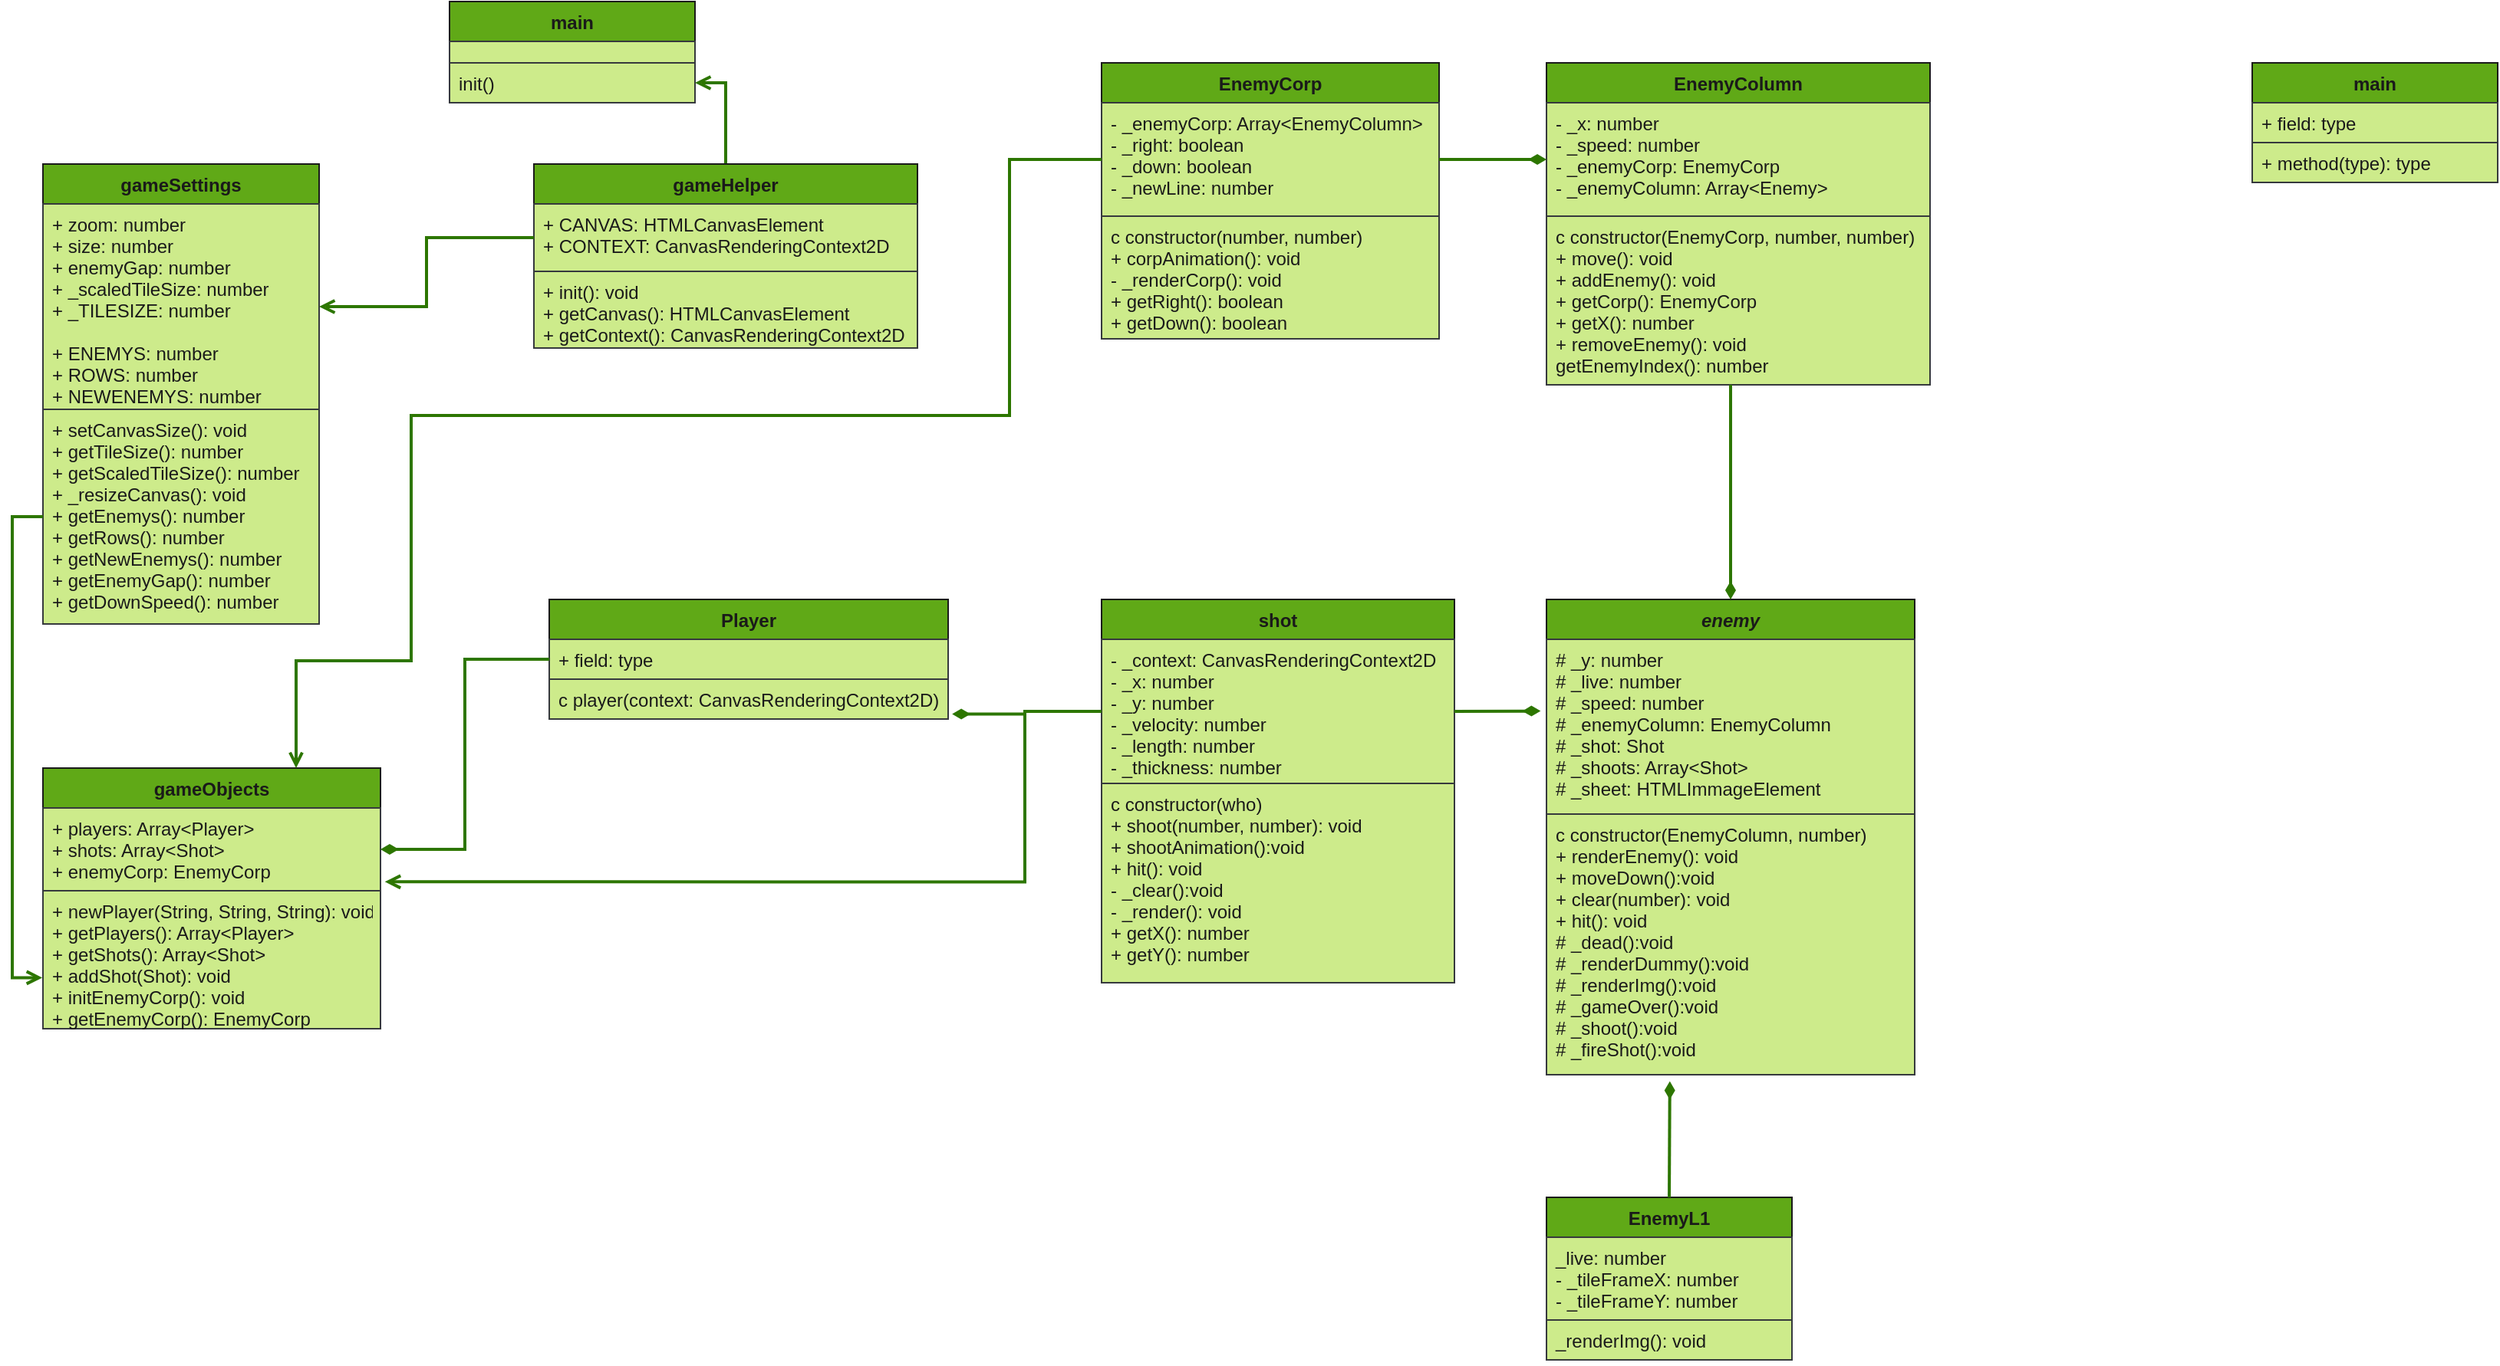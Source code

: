 <mxfile>
    <diagram id="eytjVthPBlMdNpsndXKb" name="Page-1">
        <mxGraphModel dx="171" dy="1329" grid="1" gridSize="10" guides="1" tooltips="1" connect="1" arrows="1" fold="1" page="1" pageScale="1" pageWidth="850" pageHeight="1100" math="0" shadow="0">
            <root>
                <mxCell id="0"/>
                <mxCell id="1" parent="0"/>
                <mxCell id="2" value="Player" style="swimlane;fontStyle=1;align=center;verticalAlign=top;childLayout=stackLayout;horizontal=1;startSize=26;horizontalStack=0;resizeParent=1;resizeParentMax=0;resizeLast=0;collapsible=1;marginBottom=0;rounded=0;shadow=0;fontColor=#1A1A1A;strokeColor=#1A1A1A;fillColor=#60a917;swimlaneFillColor=#CDEB8B;glass=0;sketch=0;" parent="1" vertex="1">
                    <mxGeometry x="410" y="390" width="260" height="78" as="geometry"/>
                </mxCell>
                <mxCell id="3" value="+ field: type" style="text;strokeColor=#36393d;fillColor=#CDEB8B;align=left;verticalAlign=top;spacingLeft=4;spacingRight=4;overflow=hidden;rotatable=0;points=[[0,0.5],[1,0.5]];portConstraint=eastwest;fontColor=#1A1A1A;" parent="2" vertex="1">
                    <mxGeometry y="26" width="260" height="26" as="geometry"/>
                </mxCell>
                <mxCell id="5" value="c player(context: CanvasRenderingContext2D)" style="text;strokeColor=#36393d;fillColor=#CDEB8B;align=left;verticalAlign=top;spacingLeft=4;spacingRight=4;overflow=hidden;rotatable=0;points=[[0,0.5],[1,0.5]];portConstraint=eastwest;fontColor=#1A1A1A;" parent="2" vertex="1">
                    <mxGeometry y="52" width="260" height="26" as="geometry"/>
                </mxCell>
                <mxCell id="6" value="main" style="swimlane;fontStyle=1;align=center;verticalAlign=top;childLayout=stackLayout;horizontal=1;startSize=26;horizontalStack=0;resizeParent=1;resizeParentMax=0;resizeLast=0;collapsible=1;marginBottom=0;fillColor=#60a917;rounded=0;glass=0;shadow=0;sketch=0;labelBackgroundColor=none;fontColor=#1A1A1A;swimlaneFillColor=#CDEB8B;strokeColor=#1A1A1A;" parent="1" vertex="1">
                    <mxGeometry x="345" width="160" height="66" as="geometry">
                        <mxRectangle x="340" y="10" width="60" height="26" as="alternateBounds"/>
                    </mxGeometry>
                </mxCell>
                <mxCell id="7" value="" style="text;strokeColor=#36393d;align=left;verticalAlign=top;spacingLeft=4;spacingRight=4;overflow=hidden;rotatable=0;points=[[0,0.5],[1,0.5]];portConstraint=eastwest;fontColor=#1A1A1A;fillColor=#CDEB8B;" parent="6" vertex="1">
                    <mxGeometry y="26" width="160" height="14" as="geometry"/>
                </mxCell>
                <mxCell id="9" value="init()" style="text;strokeColor=#36393d;fillColor=#cdeb8b;align=left;verticalAlign=top;spacingLeft=4;spacingRight=4;overflow=hidden;rotatable=0;points=[[0,0.5],[1,0.5]];portConstraint=eastwest;fontColor=#1A1A1A;" parent="6" vertex="1">
                    <mxGeometry y="40" width="160" height="26" as="geometry"/>
                </mxCell>
                <mxCell id="12" value="shot" style="swimlane;fontStyle=1;align=center;verticalAlign=top;childLayout=stackLayout;horizontal=1;startSize=26;horizontalStack=0;resizeParent=1;resizeParentMax=0;resizeLast=0;collapsible=1;marginBottom=0;fillColor=#60a917;rounded=0;glass=0;shadow=0;sketch=0;labelBackgroundColor=none;fontColor=#1A1A1A;swimlaneFillColor=#CDEB8B;strokeColor=#1A1A1A;noLabel=0;" parent="1" vertex="1">
                    <mxGeometry x="770" y="390" width="230" height="250" as="geometry">
                        <mxRectangle x="340" y="10" width="60" height="26" as="alternateBounds"/>
                    </mxGeometry>
                </mxCell>
                <mxCell id="13" value="- _context: CanvasRenderingContext2D&#10;- _x: number&#10;- _y: number&#10;- _velocity: number&#10;- _length: number&#10;- _thickness: number" style="text;strokeColor=#36393d;align=left;verticalAlign=top;spacingLeft=4;spacingRight=4;overflow=hidden;rotatable=0;points=[[0,0.5],[1,0.5]];portConstraint=eastwest;fontColor=#1A1A1A;fillColor=#CDEB8B;noLabel=0;absoluteArcSize=0;container=0;dropTarget=0;collapsible=0;expand=1;backgroundOutline=0;resizable=1;resizeHeight=0;treeFolding=0;snapToPoint=1;" parent="12" vertex="1">
                    <mxGeometry y="26" width="230" height="94" as="geometry"/>
                </mxCell>
                <mxCell id="14" value="c constructor(who)&#10;+ shoot(number, number): void&#10;+ shootAnimation():void&#10;+ hit(): void&#10;- _clear():void&#10;- _render(): void&#10;+ getX(): number&#10;+ getY(): number&#10;" style="text;strokeColor=#36393d;fillColor=#cdeb8b;align=left;verticalAlign=top;spacingLeft=4;spacingRight=4;overflow=hidden;rotatable=0;points=[[0,0.5],[1,0.5]];portConstraint=eastwest;fontColor=#1A1A1A;" parent="12" vertex="1">
                    <mxGeometry y="120" width="230" height="130" as="geometry"/>
                </mxCell>
                <mxCell id="22" value="enemy" style="swimlane;fontStyle=3;align=center;verticalAlign=top;childLayout=stackLayout;horizontal=1;startSize=26;horizontalStack=0;resizeParent=1;resizeParentMax=0;resizeLast=0;collapsible=1;marginBottom=0;fillColor=#60a917;rounded=0;glass=0;shadow=0;sketch=0;labelBackgroundColor=none;fontColor=#1A1A1A;swimlaneFillColor=#CDEB8B;strokeColor=#1A1A1A;" parent="1" vertex="1">
                    <mxGeometry x="1060" y="390" width="240" height="310" as="geometry">
                        <mxRectangle x="1060" y="390" width="60" height="26" as="alternateBounds"/>
                    </mxGeometry>
                </mxCell>
                <mxCell id="23" value="# _y: number&#10;# _live: number&#10;# _speed: number&#10;# _enemyColumn: EnemyColumn&#10;# _shot: Shot&#10;# _shoots: Array&lt;Shot&gt;&#10;# _sheet: HTMLImmageElement" style="text;strokeColor=#36393d;align=left;verticalAlign=top;spacingLeft=4;spacingRight=4;overflow=hidden;rotatable=0;points=[[0,0.5],[1,0.5]];portConstraint=eastwest;fontColor=#1A1A1A;fillColor=#CDEB8B;" parent="22" vertex="1">
                    <mxGeometry y="26" width="240" height="114" as="geometry"/>
                </mxCell>
                <mxCell id="24" value="c constructor(EnemyColumn, number)&#10;+ renderEnemy(): void&#10;+ moveDown():void&#10;+ clear(number): void&#10;+ hit(): void&#10;# _dead():void&#10;# _renderDummy():void&#10;# _renderImg():void&#10;# _gameOver():void&#10;# _shoot():void&#10;# _fireShot():void" style="text;strokeColor=#36393d;fillColor=#cdeb8b;align=left;verticalAlign=top;spacingLeft=4;spacingRight=4;overflow=hidden;rotatable=0;points=[[0,0.5],[1,0.5]];portConstraint=eastwest;fontColor=#1A1A1A;" parent="22" vertex="1">
                    <mxGeometry y="140" width="240" height="170" as="geometry"/>
                </mxCell>
                <mxCell id="25" value="EnemyL1" style="swimlane;fontStyle=1;align=center;verticalAlign=top;childLayout=stackLayout;horizontal=1;startSize=26;horizontalStack=0;resizeParent=1;resizeParentMax=0;resizeLast=0;collapsible=1;marginBottom=0;fillColor=#60a917;rounded=0;glass=0;shadow=0;sketch=0;labelBackgroundColor=none;fontColor=#1A1A1A;swimlaneFillColor=#CDEB8B;strokeColor=#1A1A1A;" parent="1" vertex="1">
                    <mxGeometry x="1060" y="780" width="160" height="106" as="geometry">
                        <mxRectangle x="340" y="10" width="60" height="26" as="alternateBounds"/>
                    </mxGeometry>
                </mxCell>
                <mxCell id="26" value="_live: number&#10;- _tileFrameX: number&#10;- _tileFrameY: number" style="text;strokeColor=#36393d;align=left;verticalAlign=top;spacingLeft=4;spacingRight=4;overflow=hidden;rotatable=0;points=[[0,0.5],[1,0.5]];portConstraint=eastwest;fontColor=#1A1A1A;fillColor=#CDEB8B;" parent="25" vertex="1">
                    <mxGeometry y="26" width="160" height="54" as="geometry"/>
                </mxCell>
                <mxCell id="27" value="_renderImg(): void" style="text;strokeColor=#36393d;fillColor=#cdeb8b;align=left;verticalAlign=top;spacingLeft=4;spacingRight=4;overflow=hidden;rotatable=0;points=[[0,0.5],[1,0.5]];portConstraint=eastwest;fontColor=#1A1A1A;" parent="25" vertex="1">
                    <mxGeometry y="80" width="160" height="26" as="geometry"/>
                </mxCell>
                <mxCell id="30" value="" style="endArrow=diamondThin;endFill=1;html=1;strokeColor=#2D7600;strokeWidth=2;exitX=0.5;exitY=0;exitDx=0;exitDy=0;entryX=0.335;entryY=1.025;entryDx=0;entryDy=0;entryPerimeter=0;fontColor=#1A1A1A;labelBackgroundColor=#2a2a2a;jumpStyle=gap;jumpSize=16;rounded=0;fillColor=#60a917;" parent="1" source="25" target="24" edge="1">
                    <mxGeometry width="160" relative="1" as="geometry">
                        <mxPoint x="870" y="740" as="sourcePoint"/>
                        <mxPoint x="1140" y="750" as="targetPoint"/>
                        <Array as="points"/>
                    </mxGeometry>
                </mxCell>
                <mxCell id="31" value="EnemyColumn" style="swimlane;fontStyle=1;align=center;verticalAlign=top;childLayout=stackLayout;horizontal=1;startSize=26;horizontalStack=0;resizeParent=1;resizeParentMax=0;resizeLast=0;collapsible=1;marginBottom=0;fillColor=#60a917;rounded=0;glass=0;shadow=0;sketch=0;labelBackgroundColor=none;fontColor=#1A1A1A;swimlaneFillColor=#CDEB8B;strokeColor=#1A1A1A;" parent="1" vertex="1">
                    <mxGeometry x="1060" y="40" width="250" height="210" as="geometry">
                        <mxRectangle x="340" y="10" width="60" height="26" as="alternateBounds"/>
                    </mxGeometry>
                </mxCell>
                <mxCell id="32" value="- _x: number&#10;- _speed: number&#10;- _enemyCorp: EnemyCorp&#10;- _enemyColumn: Array&lt;Enemy&gt;" style="text;strokeColor=#36393d;align=left;verticalAlign=top;spacingLeft=4;spacingRight=4;overflow=hidden;rotatable=0;points=[[0,0.5],[1,0.5]];portConstraint=eastwest;fontColor=#1A1A1A;fillColor=#CDEB8B;" parent="31" vertex="1">
                    <mxGeometry y="26" width="250" height="74" as="geometry"/>
                </mxCell>
                <mxCell id="33" value="c constructor(EnemyCorp, number, number)&#10;+ move(): void&#10;+ addEnemy(): void&#10;+ getCorp(): EnemyCorp&#10;+ getX(): number&#10;+ removeEnemy(): void&#10;getEnemyIndex(): number" style="text;strokeColor=#36393d;fillColor=#cdeb8b;align=left;verticalAlign=top;spacingLeft=4;spacingRight=4;overflow=hidden;rotatable=0;points=[[0,0.5],[1,0.5]];portConstraint=eastwest;fontColor=#1A1A1A;" parent="31" vertex="1">
                    <mxGeometry y="100" width="250" height="110" as="geometry"/>
                </mxCell>
                <mxCell id="35" style="edgeStyle=orthogonalEdgeStyle;rounded=0;orthogonalLoop=1;jettySize=auto;html=1;entryX=0.5;entryY=0;entryDx=0;entryDy=0;endArrow=diamondThin;endFill=1;fontColor=#1A1A1A;strokeColor=#2D7600;strokeWidth=2;jumpStyle=none;exitX=0.48;exitY=1;exitDx=0;exitDy=0;exitPerimeter=0;fillColor=#60a917;" parent="1" source="33" target="22" edge="1">
                    <mxGeometry relative="1" as="geometry">
                        <mxPoint x="1170" y="280" as="sourcePoint"/>
                        <mxPoint x="1070" y="483" as="targetPoint"/>
                    </mxGeometry>
                </mxCell>
                <mxCell id="37" value="EnemyCorp" style="swimlane;fontStyle=1;align=center;verticalAlign=top;childLayout=stackLayout;horizontal=1;startSize=26;horizontalStack=0;resizeParent=1;resizeParentMax=0;resizeLast=0;collapsible=1;marginBottom=0;fillColor=#60a917;rounded=0;glass=0;shadow=0;sketch=0;labelBackgroundColor=none;fontColor=#1A1A1A;swimlaneFillColor=#CDEB8B;strokeColor=#1A1A1A;" parent="1" vertex="1">
                    <mxGeometry x="770" y="40" width="220" height="180" as="geometry">
                        <mxRectangle x="340" y="10" width="60" height="26" as="alternateBounds"/>
                    </mxGeometry>
                </mxCell>
                <mxCell id="38" value="- _enemyCorp: Array&lt;EnemyColumn&gt;&#10;- _right: boolean&#10;- _down: boolean&#10;- _newLine: number" style="text;strokeColor=#36393d;align=left;verticalAlign=top;spacingLeft=4;spacingRight=4;overflow=hidden;rotatable=0;points=[[0,0.5],[1,0.5]];portConstraint=eastwest;fontColor=#1A1A1A;fillColor=#CDEB8B;" parent="37" vertex="1">
                    <mxGeometry y="26" width="220" height="74" as="geometry"/>
                </mxCell>
                <mxCell id="39" value="c constructor(number, number)&#10;+ corpAnimation(): void&#10;- _renderCorp(): void&#10;+ getRight(): boolean&#10;+ getDown(): boolean" style="text;strokeColor=#36393d;fillColor=#cdeb8b;align=left;verticalAlign=top;spacingLeft=4;spacingRight=4;overflow=hidden;rotatable=0;points=[[0,0.5],[1,0.5]];portConstraint=eastwest;fontColor=#1A1A1A;" parent="37" vertex="1">
                    <mxGeometry y="100" width="220" height="80" as="geometry"/>
                </mxCell>
                <mxCell id="40" style="edgeStyle=orthogonalEdgeStyle;rounded=0;orthogonalLoop=1;jettySize=auto;html=1;entryX=0;entryY=0.5;entryDx=0;entryDy=0;endArrow=diamondThin;endFill=1;fontColor=#1A1A1A;strokeColor=#2D7600;strokeWidth=2;jumpStyle=none;exitX=1;exitY=0.5;exitDx=0;exitDy=0;fillColor=#60a917;" parent="1" source="38" target="32" edge="1">
                    <mxGeometry relative="1" as="geometry">
                        <mxPoint x="940" y="103" as="sourcePoint"/>
                        <mxPoint x="950" y="230" as="targetPoint"/>
                    </mxGeometry>
                </mxCell>
                <mxCell id="42" style="edgeStyle=orthogonalEdgeStyle;rounded=0;jumpStyle=gap;jumpSize=16;orthogonalLoop=1;jettySize=auto;html=1;labelBackgroundColor=#2a2a2a;endArrow=diamondThin;endFill=1;strokeColor=#2D7600;strokeWidth=2;fontColor=#1A1A1A;entryX=-0.016;entryY=0.41;entryDx=0;entryDy=0;entryPerimeter=0;fillColor=#60a917;" parent="1" source="13" target="23" edge="1">
                    <mxGeometry relative="1" as="geometry">
                        <mxPoint x="1060" y="463" as="targetPoint"/>
                    </mxGeometry>
                </mxCell>
                <mxCell id="43" style="edgeStyle=orthogonalEdgeStyle;rounded=0;jumpStyle=gap;jumpSize=16;orthogonalLoop=1;jettySize=auto;html=1;labelBackgroundColor=#2a2a2a;endArrow=diamondThin;endFill=1;strokeColor=#2D7600;strokeWidth=2;fontColor=#1A1A1A;entryX=1.01;entryY=0.874;entryDx=0;entryDy=0;entryPerimeter=0;fillColor=#60a917;" parent="1" source="13" target="5" edge="1">
                    <mxGeometry relative="1" as="geometry">
                        <mxPoint x="700" y="463" as="targetPoint"/>
                    </mxGeometry>
                </mxCell>
                <mxCell id="44" value="main" style="swimlane;fontStyle=1;align=center;verticalAlign=top;childLayout=stackLayout;horizontal=1;startSize=26;horizontalStack=0;resizeParent=1;resizeParentMax=0;resizeLast=0;collapsible=1;marginBottom=0;fillColor=#60a917;rounded=0;glass=0;shadow=0;sketch=0;labelBackgroundColor=none;fontColor=#1A1A1A;swimlaneFillColor=#CDEB8B;strokeColor=#1A1A1A;" parent="1" vertex="1">
                    <mxGeometry x="1520" y="40" width="160" height="78" as="geometry">
                        <mxRectangle x="340" y="10" width="60" height="26" as="alternateBounds"/>
                    </mxGeometry>
                </mxCell>
                <mxCell id="45" value="+ field: type" style="text;strokeColor=#36393d;align=left;verticalAlign=top;spacingLeft=4;spacingRight=4;overflow=hidden;rotatable=0;points=[[0,0.5],[1,0.5]];portConstraint=eastwest;fontColor=#1A1A1A;fillColor=#CDEB8B;" parent="44" vertex="1">
                    <mxGeometry y="26" width="160" height="26" as="geometry"/>
                </mxCell>
                <mxCell id="46" value="+ method(type): type" style="text;strokeColor=#36393d;fillColor=#cdeb8b;align=left;verticalAlign=top;spacingLeft=4;spacingRight=4;overflow=hidden;rotatable=0;points=[[0,0.5],[1,0.5]];portConstraint=eastwest;fontColor=#1A1A1A;" parent="44" vertex="1">
                    <mxGeometry y="52" width="160" height="26" as="geometry"/>
                </mxCell>
                <mxCell id="57" style="edgeStyle=orthogonalEdgeStyle;rounded=0;orthogonalLoop=1;jettySize=auto;html=1;endArrow=open;endFill=0;strokeColor=#2D7600;strokeWidth=2;fillColor=#60a917;fontColor=#1A1A1A;" parent="1" source="47" target="9" edge="1">
                    <mxGeometry relative="1" as="geometry"/>
                </mxCell>
                <mxCell id="47" value="gameHelper" style="swimlane;fontStyle=1;align=center;verticalAlign=top;childLayout=stackLayout;horizontal=1;startSize=26;horizontalStack=0;resizeParent=1;resizeParentMax=0;resizeLast=0;collapsible=1;marginBottom=0;fillColor=#60a917;rounded=0;glass=0;shadow=0;sketch=0;labelBackgroundColor=none;fontColor=#1A1A1A;swimlaneFillColor=#CDEB8B;strokeColor=#1A1A1A;" parent="1" vertex="1">
                    <mxGeometry x="400" y="106" width="250" height="120" as="geometry">
                        <mxRectangle x="400" y="106" width="110" height="26" as="alternateBounds"/>
                    </mxGeometry>
                </mxCell>
                <mxCell id="48" value="+ CANVAS: HTMLCanvasElement&#10;+ CONTEXT: CanvasRenderingContext2D" style="text;strokeColor=#36393d;align=left;verticalAlign=top;spacingLeft=4;spacingRight=4;overflow=hidden;rotatable=0;points=[[0,0.5],[1,0.5]];portConstraint=eastwest;fontColor=#1A1A1A;fillColor=#CDEB8B;" parent="47" vertex="1">
                    <mxGeometry y="26" width="250" height="44" as="geometry"/>
                </mxCell>
                <mxCell id="49" value="+ init(): void&#10;+ getCanvas(): HTMLCanvasElement&#10;+ getContext(): CanvasRenderingContext2D" style="text;strokeColor=#36393d;fillColor=#cdeb8b;align=left;verticalAlign=top;spacingLeft=4;spacingRight=4;overflow=hidden;rotatable=0;points=[[0,0.5],[1,0.5]];portConstraint=eastwest;fontColor=#1A1A1A;" parent="47" vertex="1">
                    <mxGeometry y="70" width="250" height="50" as="geometry"/>
                </mxCell>
                <mxCell id="53" value="gameSettings" style="swimlane;fontStyle=1;align=center;verticalAlign=top;childLayout=stackLayout;horizontal=1;startSize=26;horizontalStack=0;resizeParent=1;resizeParentMax=0;resizeLast=0;collapsible=1;marginBottom=0;fillColor=#60a917;rounded=0;glass=0;shadow=0;sketch=0;labelBackgroundColor=none;fontColor=#1A1A1A;swimlaneFillColor=#CDEB8B;strokeColor=#1A1A1A;" parent="1" vertex="1">
                    <mxGeometry x="80" y="106" width="180" height="300" as="geometry">
                        <mxRectangle x="80" y="106" width="120" height="26" as="alternateBounds"/>
                    </mxGeometry>
                </mxCell>
                <mxCell id="54" value="+ zoom: number&#10;+ size: number&#10;+ enemyGap: number&#10;+ _scaledTileSize: number&#10;+ _TILESIZE: number&#10;&#10;+ ENEMYS: number&#10;+ ROWS: number&#10;+ NEWENEMYS: number" style="text;strokeColor=#36393d;align=left;verticalAlign=top;spacingLeft=4;spacingRight=4;overflow=hidden;rotatable=0;points=[[0,0.5],[1,0.5]];portConstraint=eastwest;fontColor=#1A1A1A;fillColor=#CDEB8B;" parent="53" vertex="1">
                    <mxGeometry y="26" width="180" height="134" as="geometry"/>
                </mxCell>
                <mxCell id="55" value="+ setCanvasSize(): void&#10;+ getTileSize(): number&#10;+ getScaledTileSize(): number&#10;+ _resizeCanvas(): void&#10;+ getEnemys(): number&#10;+ getRows(): number&#10;+ getNewEnemys(): number&#10;+ getEnemyGap(): number&#10;+ getDownSpeed(): number" style="text;strokeColor=#36393d;fillColor=#cdeb8b;align=left;verticalAlign=top;spacingLeft=4;spacingRight=4;overflow=hidden;rotatable=0;points=[[0,0.5],[1,0.5]];portConstraint=eastwest;fontColor=#1A1A1A;" parent="53" vertex="1">
                    <mxGeometry y="160" width="180" height="140" as="geometry"/>
                </mxCell>
                <mxCell id="56" style="edgeStyle=orthogonalEdgeStyle;rounded=0;orthogonalLoop=1;jettySize=auto;html=1;endArrow=open;endFill=0;fontColor=#1A1A1A;strokeColor=#2D7600;strokeWidth=2;fillColor=#60a917;" parent="1" source="48" target="54" edge="1">
                    <mxGeometry relative="1" as="geometry"/>
                </mxCell>
                <mxCell id="58" value="gameObjects" style="swimlane;fontStyle=1;align=center;verticalAlign=top;childLayout=stackLayout;horizontal=1;startSize=26;horizontalStack=0;resizeParent=1;resizeParentMax=0;resizeLast=0;collapsible=1;marginBottom=0;fillColor=#60a917;rounded=0;glass=0;shadow=0;sketch=0;labelBackgroundColor=none;fontColor=#1A1A1A;swimlaneFillColor=#CDEB8B;strokeColor=#1A1A1A;" parent="1" vertex="1">
                    <mxGeometry x="80" y="500" width="220" height="170" as="geometry">
                        <mxRectangle x="80" y="500" width="130" height="26" as="alternateBounds"/>
                    </mxGeometry>
                </mxCell>
                <mxCell id="59" value="+ players: Array&lt;Player&gt;&#10;+ shots: Array&lt;Shot&gt;&#10;+ enemyCorp: EnemyCorp" style="text;strokeColor=#36393d;align=left;verticalAlign=top;spacingLeft=4;spacingRight=4;overflow=hidden;rotatable=0;points=[[0,0.5],[1,0.5]];portConstraint=eastwest;fontColor=#1A1A1A;fillColor=#CDEB8B;" parent="58" vertex="1">
                    <mxGeometry y="26" width="220" height="54" as="geometry"/>
                </mxCell>
                <mxCell id="60" value="+ newPlayer(String, String, String): void&#10;+ getPlayers(): Array&lt;Player&gt;&#10;+ getShots(): Array&lt;Shot&gt;&#10;+ addShot(Shot): void&#10;+ initEnemyCorp(): void&#10;+ getEnemyCorp(): EnemyCorp" style="text;strokeColor=#36393d;fillColor=#cdeb8b;align=left;verticalAlign=top;spacingLeft=4;spacingRight=4;overflow=hidden;rotatable=0;points=[[0,0.5],[1,0.5]];portConstraint=eastwest;fontColor=#1A1A1A;" parent="58" vertex="1">
                    <mxGeometry y="80" width="220" height="90" as="geometry"/>
                </mxCell>
                <mxCell id="62" style="edgeStyle=orthogonalEdgeStyle;rounded=0;orthogonalLoop=1;jettySize=auto;html=1;entryX=1;entryY=0.5;entryDx=0;entryDy=0;endArrow=diamondThin;endFill=1;strokeColor=#2D7600;strokeWidth=2;fillColor=#60a917;fontColor=#1A1A1A;" parent="1" source="3" target="59" edge="1">
                    <mxGeometry relative="1" as="geometry"/>
                </mxCell>
                <mxCell id="65" style="edgeStyle=orthogonalEdgeStyle;rounded=0;orthogonalLoop=1;jettySize=auto;html=1;entryX=-0.002;entryY=0.63;entryDx=0;entryDy=0;entryPerimeter=0;endArrow=open;endFill=0;strokeColor=#2D7600;strokeWidth=2;fillColor=#60a917;fontColor=#1A1A1A;" parent="1" source="55" target="60" edge="1">
                    <mxGeometry relative="1" as="geometry">
                        <Array as="points">
                            <mxPoint x="60" y="336"/>
                            <mxPoint x="60" y="637"/>
                        </Array>
                    </mxGeometry>
                </mxCell>
                <mxCell id="66" style="edgeStyle=orthogonalEdgeStyle;rounded=0;orthogonalLoop=1;jettySize=auto;html=1;entryX=1.013;entryY=0.892;entryDx=0;entryDy=0;entryPerimeter=0;endArrow=open;endFill=0;strokeColor=#2D7600;strokeWidth=2;fillColor=#60a917;fontColor=#1A1A1A;" parent="1" source="13" target="59" edge="1">
                    <mxGeometry relative="1" as="geometry">
                        <Array as="points">
                            <mxPoint x="720" y="463"/>
                            <mxPoint x="720" y="574"/>
                        </Array>
                    </mxGeometry>
                </mxCell>
                <mxCell id="67" style="edgeStyle=orthogonalEdgeStyle;rounded=0;orthogonalLoop=1;jettySize=auto;html=1;entryX=0.75;entryY=0;entryDx=0;entryDy=0;endArrow=open;endFill=0;strokeColor=#2D7600;strokeWidth=2;fillColor=#60a917;fontColor=#1A1A1A;" parent="1" source="38" target="58" edge="1">
                    <mxGeometry relative="1" as="geometry">
                        <Array as="points">
                            <mxPoint x="710" y="103"/>
                            <mxPoint x="710" y="270"/>
                            <mxPoint x="320" y="270"/>
                            <mxPoint x="320" y="430"/>
                            <mxPoint x="245" y="430"/>
                        </Array>
                    </mxGeometry>
                </mxCell>
            </root>
        </mxGraphModel>
    </diagram>
</mxfile>